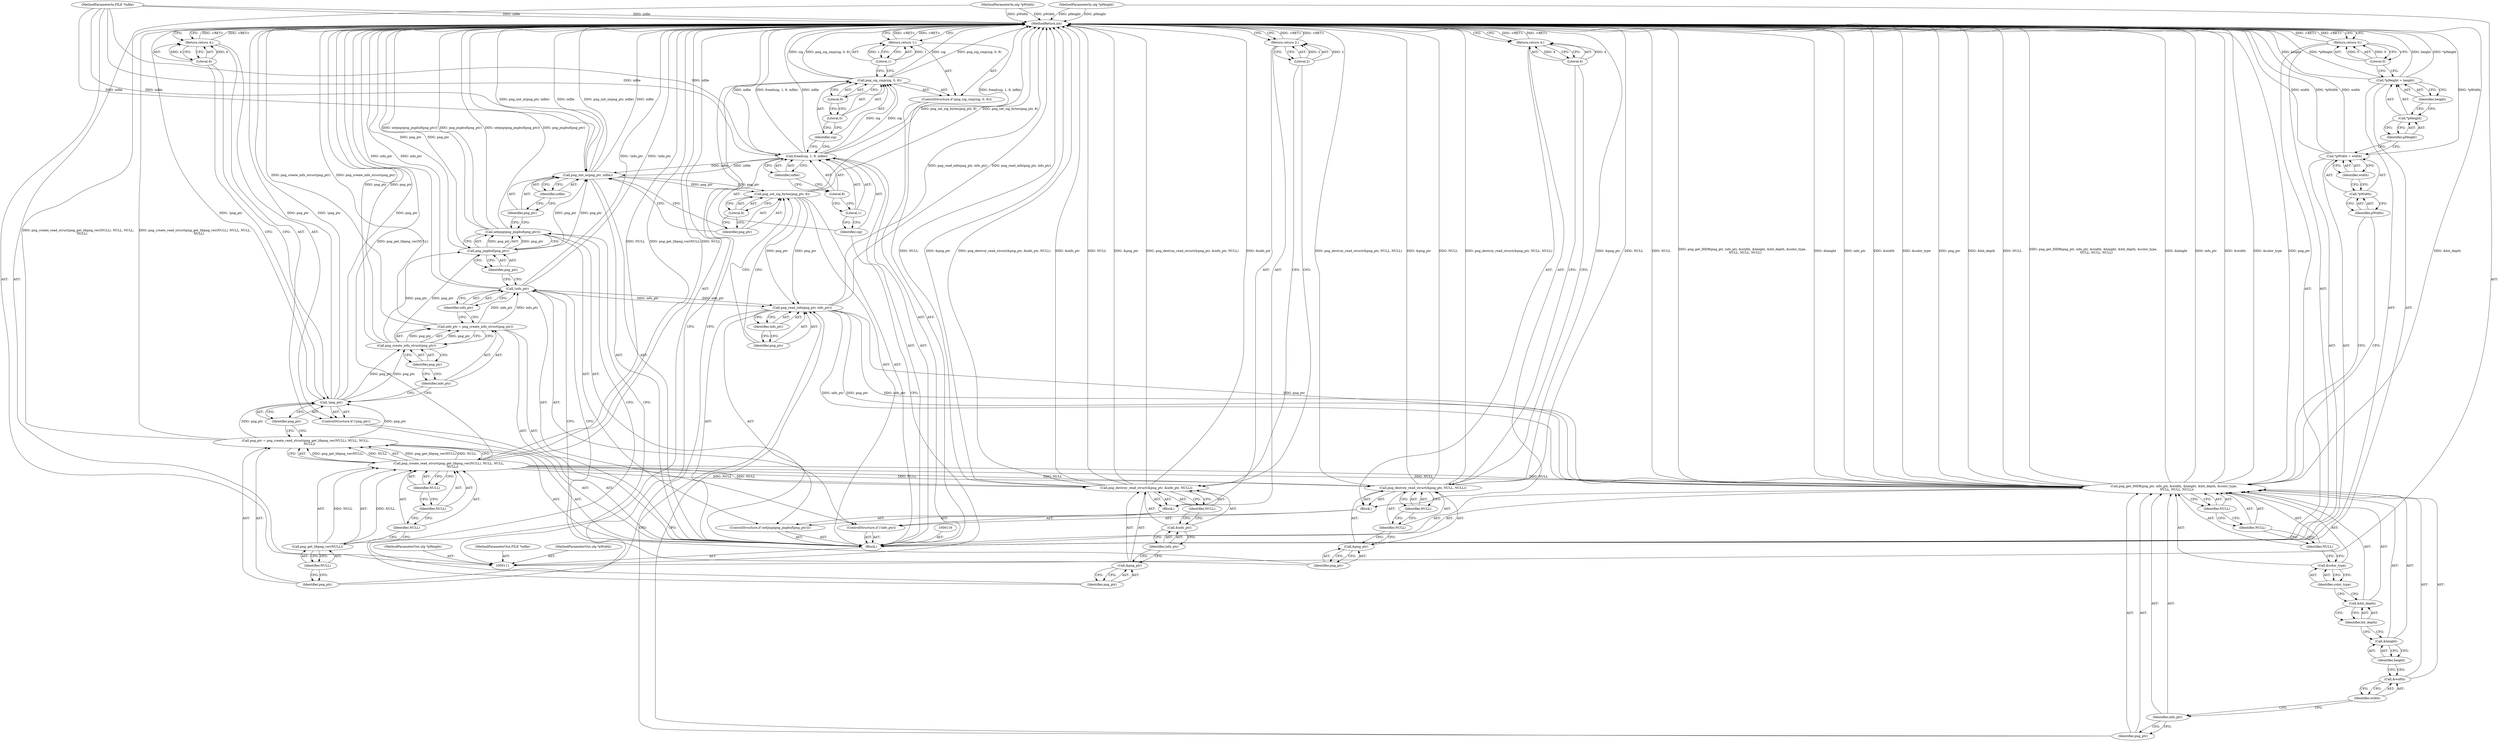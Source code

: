 digraph "0_Android_9d4853418ab2f754c2b63e091c29c5529b8b86ca_1" {
"1000203" [label="(MethodReturn,int)"];
"1000112" [label="(MethodParameterIn,FILE *infile)"];
"1000297" [label="(MethodParameterOut,FILE *infile)"];
"1000113" [label="(MethodParameterIn,ulg *pWidth)"];
"1000298" [label="(MethodParameterOut,ulg *pWidth)"];
"1000114" [label="(MethodParameterIn,ulg *pHeight)"];
"1000299" [label="(MethodParameterOut,ulg *pHeight)"];
"1000122" [label="(ControlStructure,if (png_sig_cmp(sig, 0, 8)))"];
"1000124" [label="(Identifier,sig)"];
"1000125" [label="(Literal,0)"];
"1000126" [label="(Literal,8)"];
"1000123" [label="(Call,png_sig_cmp(sig, 0, 8))"];
"1000127" [label="(Return,return 1;)"];
"1000128" [label="(Literal,1)"];
"1000131" [label="(Call,png_create_read_struct(png_get_libpng_ver(NULL), NULL, NULL,\n        NULL))"];
"1000132" [label="(Call,png_get_libpng_ver(NULL))"];
"1000129" [label="(Call,png_ptr = png_create_read_struct(png_get_libpng_ver(NULL), NULL, NULL,\n        NULL))"];
"1000130" [label="(Identifier,png_ptr)"];
"1000133" [label="(Identifier,NULL)"];
"1000134" [label="(Identifier,NULL)"];
"1000135" [label="(Identifier,NULL)"];
"1000136" [label="(Identifier,NULL)"];
"1000139" [label="(Identifier,png_ptr)"];
"1000137" [label="(ControlStructure,if (!png_ptr))"];
"1000138" [label="(Call,!png_ptr)"];
"1000115" [label="(Block,)"];
"1000141" [label="(Literal,4)"];
"1000140" [label="(Return,return 4;)"];
"1000144" [label="(Call,png_create_info_struct(png_ptr))"];
"1000145" [label="(Identifier,png_ptr)"];
"1000142" [label="(Call,info_ptr = png_create_info_struct(png_ptr))"];
"1000143" [label="(Identifier,info_ptr)"];
"1000146" [label="(ControlStructure,if (!info_ptr))"];
"1000149" [label="(Block,)"];
"1000147" [label="(Call,!info_ptr)"];
"1000148" [label="(Identifier,info_ptr)"];
"1000151" [label="(Call,&png_ptr)"];
"1000152" [label="(Identifier,png_ptr)"];
"1000153" [label="(Identifier,NULL)"];
"1000154" [label="(Identifier,NULL)"];
"1000150" [label="(Call,png_destroy_read_struct(&png_ptr, NULL, NULL))"];
"1000155" [label="(Return,return 4;)"];
"1000156" [label="(Literal,4)"];
"1000157" [label="(ControlStructure,if (setjmp(png_jmpbuf(png_ptr))))"];
"1000159" [label="(Call,png_jmpbuf(png_ptr))"];
"1000160" [label="(Identifier,png_ptr)"];
"1000161" [label="(Block,)"];
"1000158" [label="(Call,setjmp(png_jmpbuf(png_ptr)))"];
"1000163" [label="(Call,&png_ptr)"];
"1000164" [label="(Identifier,png_ptr)"];
"1000165" [label="(Call,&info_ptr)"];
"1000166" [label="(Identifier,info_ptr)"];
"1000167" [label="(Identifier,NULL)"];
"1000162" [label="(Call,png_destroy_read_struct(&png_ptr, &info_ptr, NULL))"];
"1000168" [label="(Return,return 2;)"];
"1000169" [label="(Literal,2)"];
"1000171" [label="(Identifier,png_ptr)"];
"1000172" [label="(Identifier,infile)"];
"1000170" [label="(Call,png_init_io(png_ptr, infile))"];
"1000174" [label="(Identifier,png_ptr)"];
"1000175" [label="(Literal,8)"];
"1000173" [label="(Call,png_set_sig_bytes(png_ptr, 8))"];
"1000177" [label="(Identifier,png_ptr)"];
"1000178" [label="(Identifier,info_ptr)"];
"1000176" [label="(Call,png_read_info(png_ptr, info_ptr))"];
"1000180" [label="(Identifier,png_ptr)"];
"1000181" [label="(Identifier,info_ptr)"];
"1000182" [label="(Call,&width)"];
"1000183" [label="(Identifier,width)"];
"1000179" [label="(Call,png_get_IHDR(png_ptr, info_ptr, &width, &height, &bit_depth, &color_type,\n      NULL, NULL, NULL))"];
"1000184" [label="(Call,&height)"];
"1000185" [label="(Identifier,height)"];
"1000186" [label="(Call,&bit_depth)"];
"1000187" [label="(Identifier,bit_depth)"];
"1000188" [label="(Call,&color_type)"];
"1000189" [label="(Identifier,color_type)"];
"1000191" [label="(Identifier,NULL)"];
"1000192" [label="(Identifier,NULL)"];
"1000190" [label="(Identifier,NULL)"];
"1000193" [label="(Call,*pWidth = width)"];
"1000194" [label="(Call,*pWidth)"];
"1000196" [label="(Identifier,width)"];
"1000195" [label="(Identifier,pWidth)"];
"1000197" [label="(Call,*pHeight = height)"];
"1000198" [label="(Call,*pHeight)"];
"1000200" [label="(Identifier,height)"];
"1000199" [label="(Identifier,pHeight)"];
"1000201" [label="(Return,return 0;)"];
"1000202" [label="(Literal,0)"];
"1000118" [label="(Identifier,sig)"];
"1000119" [label="(Literal,1)"];
"1000120" [label="(Literal,8)"];
"1000121" [label="(Identifier,infile)"];
"1000117" [label="(Call,fread(sig, 1, 8, infile))"];
"1000203" -> "1000111"  [label="AST: "];
"1000203" -> "1000127"  [label="CFG: "];
"1000203" -> "1000140"  [label="CFG: "];
"1000203" -> "1000155"  [label="CFG: "];
"1000203" -> "1000168"  [label="CFG: "];
"1000203" -> "1000201"  [label="CFG: "];
"1000127" -> "1000203"  [label="DDG: <RET>"];
"1000168" -> "1000203"  [label="DDG: <RET>"];
"1000201" -> "1000203"  [label="DDG: <RET>"];
"1000155" -> "1000203"  [label="DDG: <RET>"];
"1000140" -> "1000203"  [label="DDG: <RET>"];
"1000179" -> "1000203"  [label="DDG: &bit_depth"];
"1000179" -> "1000203"  [label="DDG: NULL"];
"1000179" -> "1000203"  [label="DDG: png_get_IHDR(png_ptr, info_ptr, &width, &height, &bit_depth, &color_type,\n      NULL, NULL, NULL)"];
"1000179" -> "1000203"  [label="DDG: &height"];
"1000179" -> "1000203"  [label="DDG: info_ptr"];
"1000179" -> "1000203"  [label="DDG: &width"];
"1000179" -> "1000203"  [label="DDG: &color_type"];
"1000179" -> "1000203"  [label="DDG: png_ptr"];
"1000193" -> "1000203"  [label="DDG: *pWidth"];
"1000193" -> "1000203"  [label="DDG: width"];
"1000150" -> "1000203"  [label="DDG: &png_ptr"];
"1000150" -> "1000203"  [label="DDG: NULL"];
"1000150" -> "1000203"  [label="DDG: png_destroy_read_struct(&png_ptr, NULL, NULL)"];
"1000197" -> "1000203"  [label="DDG: height"];
"1000197" -> "1000203"  [label="DDG: *pHeight"];
"1000112" -> "1000203"  [label="DDG: infile"];
"1000138" -> "1000203"  [label="DDG: !png_ptr"];
"1000138" -> "1000203"  [label="DDG: png_ptr"];
"1000158" -> "1000203"  [label="DDG: png_jmpbuf(png_ptr)"];
"1000158" -> "1000203"  [label="DDG: setjmp(png_jmpbuf(png_ptr))"];
"1000117" -> "1000203"  [label="DDG: fread(sig, 1, 8, infile)"];
"1000117" -> "1000203"  [label="DDG: infile"];
"1000170" -> "1000203"  [label="DDG: infile"];
"1000170" -> "1000203"  [label="DDG: png_init_io(png_ptr, infile)"];
"1000114" -> "1000203"  [label="DDG: pHeight"];
"1000159" -> "1000203"  [label="DDG: png_ptr"];
"1000123" -> "1000203"  [label="DDG: png_sig_cmp(sig, 0, 8)"];
"1000123" -> "1000203"  [label="DDG: sig"];
"1000131" -> "1000203"  [label="DDG: png_get_libpng_ver(NULL)"];
"1000131" -> "1000203"  [label="DDG: NULL"];
"1000142" -> "1000203"  [label="DDG: png_create_info_struct(png_ptr)"];
"1000162" -> "1000203"  [label="DDG: NULL"];
"1000162" -> "1000203"  [label="DDG: &png_ptr"];
"1000162" -> "1000203"  [label="DDG: png_destroy_read_struct(&png_ptr, &info_ptr, NULL)"];
"1000162" -> "1000203"  [label="DDG: &info_ptr"];
"1000147" -> "1000203"  [label="DDG: info_ptr"];
"1000147" -> "1000203"  [label="DDG: !info_ptr"];
"1000176" -> "1000203"  [label="DDG: png_read_info(png_ptr, info_ptr)"];
"1000113" -> "1000203"  [label="DDG: pWidth"];
"1000173" -> "1000203"  [label="DDG: png_set_sig_bytes(png_ptr, 8)"];
"1000144" -> "1000203"  [label="DDG: png_ptr"];
"1000129" -> "1000203"  [label="DDG: png_create_read_struct(png_get_libpng_ver(NULL), NULL, NULL,\n        NULL)"];
"1000112" -> "1000111"  [label="AST: "];
"1000112" -> "1000203"  [label="DDG: infile"];
"1000112" -> "1000117"  [label="DDG: infile"];
"1000112" -> "1000170"  [label="DDG: infile"];
"1000297" -> "1000111"  [label="AST: "];
"1000113" -> "1000111"  [label="AST: "];
"1000113" -> "1000203"  [label="DDG: pWidth"];
"1000298" -> "1000111"  [label="AST: "];
"1000114" -> "1000111"  [label="AST: "];
"1000114" -> "1000203"  [label="DDG: pHeight"];
"1000299" -> "1000111"  [label="AST: "];
"1000122" -> "1000115"  [label="AST: "];
"1000123" -> "1000122"  [label="AST: "];
"1000127" -> "1000122"  [label="AST: "];
"1000124" -> "1000123"  [label="AST: "];
"1000124" -> "1000117"  [label="CFG: "];
"1000125" -> "1000124"  [label="CFG: "];
"1000125" -> "1000123"  [label="AST: "];
"1000125" -> "1000124"  [label="CFG: "];
"1000126" -> "1000125"  [label="CFG: "];
"1000126" -> "1000123"  [label="AST: "];
"1000126" -> "1000125"  [label="CFG: "];
"1000123" -> "1000126"  [label="CFG: "];
"1000123" -> "1000122"  [label="AST: "];
"1000123" -> "1000126"  [label="CFG: "];
"1000124" -> "1000123"  [label="AST: "];
"1000125" -> "1000123"  [label="AST: "];
"1000126" -> "1000123"  [label="AST: "];
"1000128" -> "1000123"  [label="CFG: "];
"1000130" -> "1000123"  [label="CFG: "];
"1000123" -> "1000203"  [label="DDG: png_sig_cmp(sig, 0, 8)"];
"1000123" -> "1000203"  [label="DDG: sig"];
"1000117" -> "1000123"  [label="DDG: sig"];
"1000127" -> "1000122"  [label="AST: "];
"1000127" -> "1000128"  [label="CFG: "];
"1000128" -> "1000127"  [label="AST: "];
"1000203" -> "1000127"  [label="CFG: "];
"1000127" -> "1000203"  [label="DDG: <RET>"];
"1000128" -> "1000127"  [label="DDG: 1"];
"1000128" -> "1000127"  [label="AST: "];
"1000128" -> "1000123"  [label="CFG: "];
"1000127" -> "1000128"  [label="CFG: "];
"1000128" -> "1000127"  [label="DDG: 1"];
"1000131" -> "1000129"  [label="AST: "];
"1000131" -> "1000136"  [label="CFG: "];
"1000132" -> "1000131"  [label="AST: "];
"1000134" -> "1000131"  [label="AST: "];
"1000135" -> "1000131"  [label="AST: "];
"1000136" -> "1000131"  [label="AST: "];
"1000129" -> "1000131"  [label="CFG: "];
"1000131" -> "1000203"  [label="DDG: png_get_libpng_ver(NULL)"];
"1000131" -> "1000203"  [label="DDG: NULL"];
"1000131" -> "1000129"  [label="DDG: png_get_libpng_ver(NULL)"];
"1000131" -> "1000129"  [label="DDG: NULL"];
"1000132" -> "1000131"  [label="DDG: NULL"];
"1000131" -> "1000150"  [label="DDG: NULL"];
"1000131" -> "1000162"  [label="DDG: NULL"];
"1000131" -> "1000179"  [label="DDG: NULL"];
"1000132" -> "1000131"  [label="AST: "];
"1000132" -> "1000133"  [label="CFG: "];
"1000133" -> "1000132"  [label="AST: "];
"1000134" -> "1000132"  [label="CFG: "];
"1000132" -> "1000131"  [label="DDG: NULL"];
"1000129" -> "1000115"  [label="AST: "];
"1000129" -> "1000131"  [label="CFG: "];
"1000130" -> "1000129"  [label="AST: "];
"1000131" -> "1000129"  [label="AST: "];
"1000139" -> "1000129"  [label="CFG: "];
"1000129" -> "1000203"  [label="DDG: png_create_read_struct(png_get_libpng_ver(NULL), NULL, NULL,\n        NULL)"];
"1000131" -> "1000129"  [label="DDG: png_get_libpng_ver(NULL)"];
"1000131" -> "1000129"  [label="DDG: NULL"];
"1000129" -> "1000138"  [label="DDG: png_ptr"];
"1000130" -> "1000129"  [label="AST: "];
"1000130" -> "1000123"  [label="CFG: "];
"1000133" -> "1000130"  [label="CFG: "];
"1000133" -> "1000132"  [label="AST: "];
"1000133" -> "1000130"  [label="CFG: "];
"1000132" -> "1000133"  [label="CFG: "];
"1000134" -> "1000131"  [label="AST: "];
"1000134" -> "1000132"  [label="CFG: "];
"1000135" -> "1000134"  [label="CFG: "];
"1000135" -> "1000131"  [label="AST: "];
"1000135" -> "1000134"  [label="CFG: "];
"1000136" -> "1000135"  [label="CFG: "];
"1000136" -> "1000131"  [label="AST: "];
"1000136" -> "1000135"  [label="CFG: "];
"1000131" -> "1000136"  [label="CFG: "];
"1000139" -> "1000138"  [label="AST: "];
"1000139" -> "1000129"  [label="CFG: "];
"1000138" -> "1000139"  [label="CFG: "];
"1000137" -> "1000115"  [label="AST: "];
"1000138" -> "1000137"  [label="AST: "];
"1000140" -> "1000137"  [label="AST: "];
"1000138" -> "1000137"  [label="AST: "];
"1000138" -> "1000139"  [label="CFG: "];
"1000139" -> "1000138"  [label="AST: "];
"1000141" -> "1000138"  [label="CFG: "];
"1000143" -> "1000138"  [label="CFG: "];
"1000138" -> "1000203"  [label="DDG: !png_ptr"];
"1000138" -> "1000203"  [label="DDG: png_ptr"];
"1000129" -> "1000138"  [label="DDG: png_ptr"];
"1000138" -> "1000144"  [label="DDG: png_ptr"];
"1000115" -> "1000111"  [label="AST: "];
"1000116" -> "1000115"  [label="AST: "];
"1000117" -> "1000115"  [label="AST: "];
"1000122" -> "1000115"  [label="AST: "];
"1000129" -> "1000115"  [label="AST: "];
"1000137" -> "1000115"  [label="AST: "];
"1000142" -> "1000115"  [label="AST: "];
"1000146" -> "1000115"  [label="AST: "];
"1000157" -> "1000115"  [label="AST: "];
"1000170" -> "1000115"  [label="AST: "];
"1000173" -> "1000115"  [label="AST: "];
"1000176" -> "1000115"  [label="AST: "];
"1000179" -> "1000115"  [label="AST: "];
"1000193" -> "1000115"  [label="AST: "];
"1000197" -> "1000115"  [label="AST: "];
"1000201" -> "1000115"  [label="AST: "];
"1000141" -> "1000140"  [label="AST: "];
"1000141" -> "1000138"  [label="CFG: "];
"1000140" -> "1000141"  [label="CFG: "];
"1000141" -> "1000140"  [label="DDG: 4"];
"1000140" -> "1000137"  [label="AST: "];
"1000140" -> "1000141"  [label="CFG: "];
"1000141" -> "1000140"  [label="AST: "];
"1000203" -> "1000140"  [label="CFG: "];
"1000140" -> "1000203"  [label="DDG: <RET>"];
"1000141" -> "1000140"  [label="DDG: 4"];
"1000144" -> "1000142"  [label="AST: "];
"1000144" -> "1000145"  [label="CFG: "];
"1000145" -> "1000144"  [label="AST: "];
"1000142" -> "1000144"  [label="CFG: "];
"1000144" -> "1000203"  [label="DDG: png_ptr"];
"1000144" -> "1000142"  [label="DDG: png_ptr"];
"1000138" -> "1000144"  [label="DDG: png_ptr"];
"1000144" -> "1000159"  [label="DDG: png_ptr"];
"1000145" -> "1000144"  [label="AST: "];
"1000145" -> "1000143"  [label="CFG: "];
"1000144" -> "1000145"  [label="CFG: "];
"1000142" -> "1000115"  [label="AST: "];
"1000142" -> "1000144"  [label="CFG: "];
"1000143" -> "1000142"  [label="AST: "];
"1000144" -> "1000142"  [label="AST: "];
"1000148" -> "1000142"  [label="CFG: "];
"1000142" -> "1000203"  [label="DDG: png_create_info_struct(png_ptr)"];
"1000144" -> "1000142"  [label="DDG: png_ptr"];
"1000142" -> "1000147"  [label="DDG: info_ptr"];
"1000143" -> "1000142"  [label="AST: "];
"1000143" -> "1000138"  [label="CFG: "];
"1000145" -> "1000143"  [label="CFG: "];
"1000146" -> "1000115"  [label="AST: "];
"1000147" -> "1000146"  [label="AST: "];
"1000149" -> "1000146"  [label="AST: "];
"1000149" -> "1000146"  [label="AST: "];
"1000150" -> "1000149"  [label="AST: "];
"1000155" -> "1000149"  [label="AST: "];
"1000147" -> "1000146"  [label="AST: "];
"1000147" -> "1000148"  [label="CFG: "];
"1000148" -> "1000147"  [label="AST: "];
"1000152" -> "1000147"  [label="CFG: "];
"1000160" -> "1000147"  [label="CFG: "];
"1000147" -> "1000203"  [label="DDG: info_ptr"];
"1000147" -> "1000203"  [label="DDG: !info_ptr"];
"1000142" -> "1000147"  [label="DDG: info_ptr"];
"1000147" -> "1000176"  [label="DDG: info_ptr"];
"1000148" -> "1000147"  [label="AST: "];
"1000148" -> "1000142"  [label="CFG: "];
"1000147" -> "1000148"  [label="CFG: "];
"1000151" -> "1000150"  [label="AST: "];
"1000151" -> "1000152"  [label="CFG: "];
"1000152" -> "1000151"  [label="AST: "];
"1000153" -> "1000151"  [label="CFG: "];
"1000152" -> "1000151"  [label="AST: "];
"1000152" -> "1000147"  [label="CFG: "];
"1000151" -> "1000152"  [label="CFG: "];
"1000153" -> "1000150"  [label="AST: "];
"1000153" -> "1000151"  [label="CFG: "];
"1000154" -> "1000153"  [label="CFG: "];
"1000154" -> "1000150"  [label="AST: "];
"1000154" -> "1000153"  [label="CFG: "];
"1000150" -> "1000154"  [label="CFG: "];
"1000150" -> "1000149"  [label="AST: "];
"1000150" -> "1000154"  [label="CFG: "];
"1000151" -> "1000150"  [label="AST: "];
"1000153" -> "1000150"  [label="AST: "];
"1000154" -> "1000150"  [label="AST: "];
"1000156" -> "1000150"  [label="CFG: "];
"1000150" -> "1000203"  [label="DDG: &png_ptr"];
"1000150" -> "1000203"  [label="DDG: NULL"];
"1000150" -> "1000203"  [label="DDG: png_destroy_read_struct(&png_ptr, NULL, NULL)"];
"1000131" -> "1000150"  [label="DDG: NULL"];
"1000155" -> "1000149"  [label="AST: "];
"1000155" -> "1000156"  [label="CFG: "];
"1000156" -> "1000155"  [label="AST: "];
"1000203" -> "1000155"  [label="CFG: "];
"1000155" -> "1000203"  [label="DDG: <RET>"];
"1000156" -> "1000155"  [label="DDG: 4"];
"1000156" -> "1000155"  [label="AST: "];
"1000156" -> "1000150"  [label="CFG: "];
"1000155" -> "1000156"  [label="CFG: "];
"1000156" -> "1000155"  [label="DDG: 4"];
"1000157" -> "1000115"  [label="AST: "];
"1000158" -> "1000157"  [label="AST: "];
"1000161" -> "1000157"  [label="AST: "];
"1000159" -> "1000158"  [label="AST: "];
"1000159" -> "1000160"  [label="CFG: "];
"1000160" -> "1000159"  [label="AST: "];
"1000158" -> "1000159"  [label="CFG: "];
"1000159" -> "1000203"  [label="DDG: png_ptr"];
"1000159" -> "1000158"  [label="DDG: png_ptr"];
"1000144" -> "1000159"  [label="DDG: png_ptr"];
"1000159" -> "1000170"  [label="DDG: png_ptr"];
"1000160" -> "1000159"  [label="AST: "];
"1000160" -> "1000147"  [label="CFG: "];
"1000159" -> "1000160"  [label="CFG: "];
"1000161" -> "1000157"  [label="AST: "];
"1000162" -> "1000161"  [label="AST: "];
"1000168" -> "1000161"  [label="AST: "];
"1000158" -> "1000157"  [label="AST: "];
"1000158" -> "1000159"  [label="CFG: "];
"1000159" -> "1000158"  [label="AST: "];
"1000164" -> "1000158"  [label="CFG: "];
"1000171" -> "1000158"  [label="CFG: "];
"1000158" -> "1000203"  [label="DDG: png_jmpbuf(png_ptr)"];
"1000158" -> "1000203"  [label="DDG: setjmp(png_jmpbuf(png_ptr))"];
"1000159" -> "1000158"  [label="DDG: png_ptr"];
"1000163" -> "1000162"  [label="AST: "];
"1000163" -> "1000164"  [label="CFG: "];
"1000164" -> "1000163"  [label="AST: "];
"1000166" -> "1000163"  [label="CFG: "];
"1000164" -> "1000163"  [label="AST: "];
"1000164" -> "1000158"  [label="CFG: "];
"1000163" -> "1000164"  [label="CFG: "];
"1000165" -> "1000162"  [label="AST: "];
"1000165" -> "1000166"  [label="CFG: "];
"1000166" -> "1000165"  [label="AST: "];
"1000167" -> "1000165"  [label="CFG: "];
"1000166" -> "1000165"  [label="AST: "];
"1000166" -> "1000163"  [label="CFG: "];
"1000165" -> "1000166"  [label="CFG: "];
"1000167" -> "1000162"  [label="AST: "];
"1000167" -> "1000165"  [label="CFG: "];
"1000162" -> "1000167"  [label="CFG: "];
"1000162" -> "1000161"  [label="AST: "];
"1000162" -> "1000167"  [label="CFG: "];
"1000163" -> "1000162"  [label="AST: "];
"1000165" -> "1000162"  [label="AST: "];
"1000167" -> "1000162"  [label="AST: "];
"1000169" -> "1000162"  [label="CFG: "];
"1000162" -> "1000203"  [label="DDG: NULL"];
"1000162" -> "1000203"  [label="DDG: &png_ptr"];
"1000162" -> "1000203"  [label="DDG: png_destroy_read_struct(&png_ptr, &info_ptr, NULL)"];
"1000162" -> "1000203"  [label="DDG: &info_ptr"];
"1000131" -> "1000162"  [label="DDG: NULL"];
"1000168" -> "1000161"  [label="AST: "];
"1000168" -> "1000169"  [label="CFG: "];
"1000169" -> "1000168"  [label="AST: "];
"1000203" -> "1000168"  [label="CFG: "];
"1000168" -> "1000203"  [label="DDG: <RET>"];
"1000169" -> "1000168"  [label="DDG: 2"];
"1000169" -> "1000168"  [label="AST: "];
"1000169" -> "1000162"  [label="CFG: "];
"1000168" -> "1000169"  [label="CFG: "];
"1000169" -> "1000168"  [label="DDG: 2"];
"1000171" -> "1000170"  [label="AST: "];
"1000171" -> "1000158"  [label="CFG: "];
"1000172" -> "1000171"  [label="CFG: "];
"1000172" -> "1000170"  [label="AST: "];
"1000172" -> "1000171"  [label="CFG: "];
"1000170" -> "1000172"  [label="CFG: "];
"1000170" -> "1000115"  [label="AST: "];
"1000170" -> "1000172"  [label="CFG: "];
"1000171" -> "1000170"  [label="AST: "];
"1000172" -> "1000170"  [label="AST: "];
"1000174" -> "1000170"  [label="CFG: "];
"1000170" -> "1000203"  [label="DDG: infile"];
"1000170" -> "1000203"  [label="DDG: png_init_io(png_ptr, infile)"];
"1000159" -> "1000170"  [label="DDG: png_ptr"];
"1000117" -> "1000170"  [label="DDG: infile"];
"1000112" -> "1000170"  [label="DDG: infile"];
"1000170" -> "1000173"  [label="DDG: png_ptr"];
"1000174" -> "1000173"  [label="AST: "];
"1000174" -> "1000170"  [label="CFG: "];
"1000175" -> "1000174"  [label="CFG: "];
"1000175" -> "1000173"  [label="AST: "];
"1000175" -> "1000174"  [label="CFG: "];
"1000173" -> "1000175"  [label="CFG: "];
"1000173" -> "1000115"  [label="AST: "];
"1000173" -> "1000175"  [label="CFG: "];
"1000174" -> "1000173"  [label="AST: "];
"1000175" -> "1000173"  [label="AST: "];
"1000177" -> "1000173"  [label="CFG: "];
"1000173" -> "1000203"  [label="DDG: png_set_sig_bytes(png_ptr, 8)"];
"1000170" -> "1000173"  [label="DDG: png_ptr"];
"1000173" -> "1000176"  [label="DDG: png_ptr"];
"1000177" -> "1000176"  [label="AST: "];
"1000177" -> "1000173"  [label="CFG: "];
"1000178" -> "1000177"  [label="CFG: "];
"1000178" -> "1000176"  [label="AST: "];
"1000178" -> "1000177"  [label="CFG: "];
"1000176" -> "1000178"  [label="CFG: "];
"1000176" -> "1000115"  [label="AST: "];
"1000176" -> "1000178"  [label="CFG: "];
"1000177" -> "1000176"  [label="AST: "];
"1000178" -> "1000176"  [label="AST: "];
"1000180" -> "1000176"  [label="CFG: "];
"1000176" -> "1000203"  [label="DDG: png_read_info(png_ptr, info_ptr)"];
"1000173" -> "1000176"  [label="DDG: png_ptr"];
"1000147" -> "1000176"  [label="DDG: info_ptr"];
"1000176" -> "1000179"  [label="DDG: png_ptr"];
"1000176" -> "1000179"  [label="DDG: info_ptr"];
"1000180" -> "1000179"  [label="AST: "];
"1000180" -> "1000176"  [label="CFG: "];
"1000181" -> "1000180"  [label="CFG: "];
"1000181" -> "1000179"  [label="AST: "];
"1000181" -> "1000180"  [label="CFG: "];
"1000183" -> "1000181"  [label="CFG: "];
"1000182" -> "1000179"  [label="AST: "];
"1000182" -> "1000183"  [label="CFG: "];
"1000183" -> "1000182"  [label="AST: "];
"1000185" -> "1000182"  [label="CFG: "];
"1000183" -> "1000182"  [label="AST: "];
"1000183" -> "1000181"  [label="CFG: "];
"1000182" -> "1000183"  [label="CFG: "];
"1000179" -> "1000115"  [label="AST: "];
"1000179" -> "1000192"  [label="CFG: "];
"1000180" -> "1000179"  [label="AST: "];
"1000181" -> "1000179"  [label="AST: "];
"1000182" -> "1000179"  [label="AST: "];
"1000184" -> "1000179"  [label="AST: "];
"1000186" -> "1000179"  [label="AST: "];
"1000188" -> "1000179"  [label="AST: "];
"1000190" -> "1000179"  [label="AST: "];
"1000191" -> "1000179"  [label="AST: "];
"1000192" -> "1000179"  [label="AST: "];
"1000195" -> "1000179"  [label="CFG: "];
"1000179" -> "1000203"  [label="DDG: &bit_depth"];
"1000179" -> "1000203"  [label="DDG: NULL"];
"1000179" -> "1000203"  [label="DDG: png_get_IHDR(png_ptr, info_ptr, &width, &height, &bit_depth, &color_type,\n      NULL, NULL, NULL)"];
"1000179" -> "1000203"  [label="DDG: &height"];
"1000179" -> "1000203"  [label="DDG: info_ptr"];
"1000179" -> "1000203"  [label="DDG: &width"];
"1000179" -> "1000203"  [label="DDG: &color_type"];
"1000179" -> "1000203"  [label="DDG: png_ptr"];
"1000176" -> "1000179"  [label="DDG: png_ptr"];
"1000176" -> "1000179"  [label="DDG: info_ptr"];
"1000131" -> "1000179"  [label="DDG: NULL"];
"1000184" -> "1000179"  [label="AST: "];
"1000184" -> "1000185"  [label="CFG: "];
"1000185" -> "1000184"  [label="AST: "];
"1000187" -> "1000184"  [label="CFG: "];
"1000185" -> "1000184"  [label="AST: "];
"1000185" -> "1000182"  [label="CFG: "];
"1000184" -> "1000185"  [label="CFG: "];
"1000186" -> "1000179"  [label="AST: "];
"1000186" -> "1000187"  [label="CFG: "];
"1000187" -> "1000186"  [label="AST: "];
"1000189" -> "1000186"  [label="CFG: "];
"1000187" -> "1000186"  [label="AST: "];
"1000187" -> "1000184"  [label="CFG: "];
"1000186" -> "1000187"  [label="CFG: "];
"1000188" -> "1000179"  [label="AST: "];
"1000188" -> "1000189"  [label="CFG: "];
"1000189" -> "1000188"  [label="AST: "];
"1000190" -> "1000188"  [label="CFG: "];
"1000189" -> "1000188"  [label="AST: "];
"1000189" -> "1000186"  [label="CFG: "];
"1000188" -> "1000189"  [label="CFG: "];
"1000191" -> "1000179"  [label="AST: "];
"1000191" -> "1000190"  [label="CFG: "];
"1000192" -> "1000191"  [label="CFG: "];
"1000192" -> "1000179"  [label="AST: "];
"1000192" -> "1000191"  [label="CFG: "];
"1000179" -> "1000192"  [label="CFG: "];
"1000190" -> "1000179"  [label="AST: "];
"1000190" -> "1000188"  [label="CFG: "];
"1000191" -> "1000190"  [label="CFG: "];
"1000193" -> "1000115"  [label="AST: "];
"1000193" -> "1000196"  [label="CFG: "];
"1000194" -> "1000193"  [label="AST: "];
"1000196" -> "1000193"  [label="AST: "];
"1000199" -> "1000193"  [label="CFG: "];
"1000193" -> "1000203"  [label="DDG: *pWidth"];
"1000193" -> "1000203"  [label="DDG: width"];
"1000194" -> "1000193"  [label="AST: "];
"1000194" -> "1000195"  [label="CFG: "];
"1000195" -> "1000194"  [label="AST: "];
"1000196" -> "1000194"  [label="CFG: "];
"1000196" -> "1000193"  [label="AST: "];
"1000196" -> "1000194"  [label="CFG: "];
"1000193" -> "1000196"  [label="CFG: "];
"1000195" -> "1000194"  [label="AST: "];
"1000195" -> "1000179"  [label="CFG: "];
"1000194" -> "1000195"  [label="CFG: "];
"1000197" -> "1000115"  [label="AST: "];
"1000197" -> "1000200"  [label="CFG: "];
"1000198" -> "1000197"  [label="AST: "];
"1000200" -> "1000197"  [label="AST: "];
"1000202" -> "1000197"  [label="CFG: "];
"1000197" -> "1000203"  [label="DDG: height"];
"1000197" -> "1000203"  [label="DDG: *pHeight"];
"1000198" -> "1000197"  [label="AST: "];
"1000198" -> "1000199"  [label="CFG: "];
"1000199" -> "1000198"  [label="AST: "];
"1000200" -> "1000198"  [label="CFG: "];
"1000200" -> "1000197"  [label="AST: "];
"1000200" -> "1000198"  [label="CFG: "];
"1000197" -> "1000200"  [label="CFG: "];
"1000199" -> "1000198"  [label="AST: "];
"1000199" -> "1000193"  [label="CFG: "];
"1000198" -> "1000199"  [label="CFG: "];
"1000201" -> "1000115"  [label="AST: "];
"1000201" -> "1000202"  [label="CFG: "];
"1000202" -> "1000201"  [label="AST: "];
"1000203" -> "1000201"  [label="CFG: "];
"1000201" -> "1000203"  [label="DDG: <RET>"];
"1000202" -> "1000201"  [label="DDG: 0"];
"1000202" -> "1000201"  [label="AST: "];
"1000202" -> "1000197"  [label="CFG: "];
"1000201" -> "1000202"  [label="CFG: "];
"1000202" -> "1000201"  [label="DDG: 0"];
"1000118" -> "1000117"  [label="AST: "];
"1000118" -> "1000111"  [label="CFG: "];
"1000119" -> "1000118"  [label="CFG: "];
"1000119" -> "1000117"  [label="AST: "];
"1000119" -> "1000118"  [label="CFG: "];
"1000120" -> "1000119"  [label="CFG: "];
"1000120" -> "1000117"  [label="AST: "];
"1000120" -> "1000119"  [label="CFG: "];
"1000121" -> "1000120"  [label="CFG: "];
"1000121" -> "1000117"  [label="AST: "];
"1000121" -> "1000120"  [label="CFG: "];
"1000117" -> "1000121"  [label="CFG: "];
"1000117" -> "1000115"  [label="AST: "];
"1000117" -> "1000121"  [label="CFG: "];
"1000118" -> "1000117"  [label="AST: "];
"1000119" -> "1000117"  [label="AST: "];
"1000120" -> "1000117"  [label="AST: "];
"1000121" -> "1000117"  [label="AST: "];
"1000124" -> "1000117"  [label="CFG: "];
"1000117" -> "1000203"  [label="DDG: fread(sig, 1, 8, infile)"];
"1000117" -> "1000203"  [label="DDG: infile"];
"1000112" -> "1000117"  [label="DDG: infile"];
"1000117" -> "1000123"  [label="DDG: sig"];
"1000117" -> "1000170"  [label="DDG: infile"];
}
